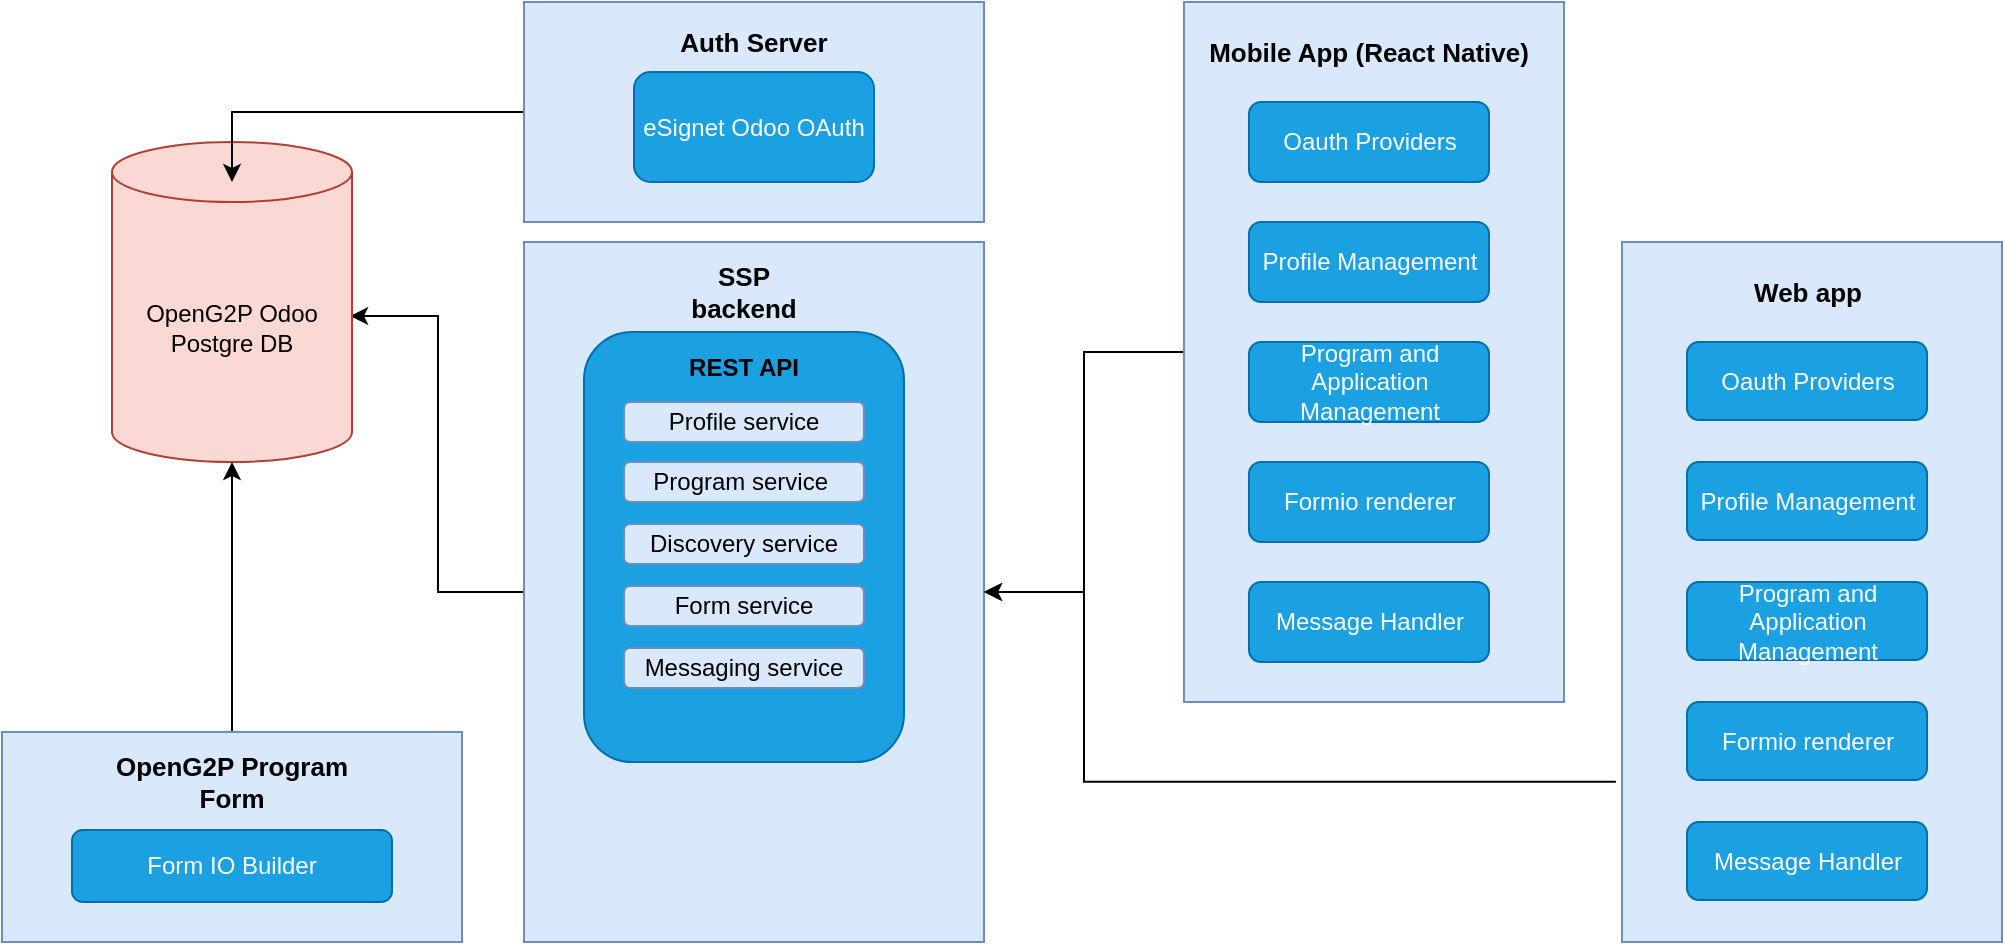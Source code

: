 <mxfile version="21.6.8" type="github">
  <diagram id="DjwuBjzQSKJYnALhCdY3" name="Page-1">
    <mxGraphModel dx="1360" dy="775" grid="1" gridSize="10" guides="1" tooltips="1" connect="1" arrows="1" fold="1" page="1" pageScale="1" pageWidth="1200" pageHeight="1070" math="0" shadow="0">
      <root>
        <mxCell id="0" />
        <mxCell id="1" parent="0" />
        <mxCell id="b1JM1hCjotkIpADGfJ9--21" style="edgeStyle=orthogonalEdgeStyle;rounded=0;orthogonalLoop=1;jettySize=auto;html=1;entryX=0.992;entryY=0.544;entryDx=0;entryDy=0;entryPerimeter=0;" edge="1" parent="1" source="4EAGslu62ZiDNw4BVvQ3-2" target="4EAGslu62ZiDNw4BVvQ3-6">
          <mxGeometry relative="1" as="geometry" />
        </mxCell>
        <mxCell id="4EAGslu62ZiDNw4BVvQ3-2" value="" style="rounded=0;whiteSpace=wrap;html=1;fillColor=#dae8fc;strokeColor=#6c8ebf;" parent="1" vertex="1">
          <mxGeometry x="291" y="160" width="230" height="350" as="geometry" />
        </mxCell>
        <mxCell id="6dZB4tW-6M1oG2YMDY4f-12" value="" style="edgeStyle=orthogonalEdgeStyle;rounded=0;orthogonalLoop=1;jettySize=auto;html=1;" parent="1" source="4EAGslu62ZiDNw4BVvQ3-4" target="4EAGslu62ZiDNw4BVvQ3-2" edge="1">
          <mxGeometry relative="1" as="geometry" />
        </mxCell>
        <mxCell id="4EAGslu62ZiDNw4BVvQ3-4" value="" style="rounded=0;whiteSpace=wrap;html=1;fillColor=#dae8fc;strokeColor=#6c8ebf;" parent="1" vertex="1">
          <mxGeometry x="621" y="40" width="190" height="350" as="geometry" />
        </mxCell>
        <mxCell id="4EAGslu62ZiDNw4BVvQ3-5" value="" style="rounded=0;whiteSpace=wrap;html=1;fillColor=#dae8fc;strokeColor=#6c8ebf;" parent="1" vertex="1">
          <mxGeometry x="840" y="160" width="190" height="350" as="geometry" />
        </mxCell>
        <mxCell id="4EAGslu62ZiDNw4BVvQ3-6" value="OpenG2P Odoo &lt;br&gt;Postgre DB" style="shape=cylinder3;whiteSpace=wrap;html=1;boundedLbl=1;backgroundOutline=1;size=15;fillColor=#fad9d5;strokeColor=#ae4132;" parent="1" vertex="1">
          <mxGeometry x="85" y="110" width="120" height="160" as="geometry" />
        </mxCell>
        <mxCell id="4EAGslu62ZiDNw4BVvQ3-7" value="" style="rounded=1;whiteSpace=wrap;html=1;fillColor=#1ba1e2;strokeColor=#006EAF;fontColor=#ffffff;" parent="1" vertex="1">
          <mxGeometry x="321" y="205" width="160" height="215" as="geometry" />
        </mxCell>
        <mxCell id="4EAGslu62ZiDNw4BVvQ3-9" value="Mobile App (React Native)" style="text;html=1;strokeColor=none;fillColor=none;align=center;verticalAlign=middle;whiteSpace=wrap;rounded=0;fontSize=13;fontStyle=1" parent="1" vertex="1">
          <mxGeometry x="631" y="50" width="165" height="30" as="geometry" />
        </mxCell>
        <mxCell id="4EAGslu62ZiDNw4BVvQ3-10" value="Web app" style="text;html=1;strokeColor=none;fillColor=none;align=center;verticalAlign=middle;whiteSpace=wrap;rounded=0;fontSize=13;fontStyle=1" parent="1" vertex="1">
          <mxGeometry x="902.5" y="170" width="60" height="30" as="geometry" />
        </mxCell>
        <mxCell id="4EAGslu62ZiDNw4BVvQ3-16" value="Formio renderer" style="rounded=1;whiteSpace=wrap;html=1;fillColor=#1ba1e2;strokeColor=#006EAF;fontColor=#ffffff;" parent="1" vertex="1">
          <mxGeometry x="653.5" y="270" width="120" height="40" as="geometry" />
        </mxCell>
        <mxCell id="6dZB4tW-6M1oG2YMDY4f-2" value="SSP backend" style="text;html=1;strokeColor=none;fillColor=none;align=center;verticalAlign=middle;whiteSpace=wrap;rounded=0;fontSize=13;fontStyle=1" parent="1" vertex="1">
          <mxGeometry x="361" y="170" width="80" height="30" as="geometry" />
        </mxCell>
        <mxCell id="b1JM1hCjotkIpADGfJ9--22" style="edgeStyle=orthogonalEdgeStyle;rounded=0;orthogonalLoop=1;jettySize=auto;html=1;entryX=0.5;entryY=1;entryDx=0;entryDy=0;entryPerimeter=0;" edge="1" parent="1" source="6dZB4tW-6M1oG2YMDY4f-3" target="4EAGslu62ZiDNw4BVvQ3-6">
          <mxGeometry relative="1" as="geometry" />
        </mxCell>
        <mxCell id="6dZB4tW-6M1oG2YMDY4f-3" value="" style="rounded=0;whiteSpace=wrap;html=1;fillColor=#dae8fc;strokeColor=#6c8ebf;" parent="1" vertex="1">
          <mxGeometry x="30" y="405" width="230" height="105" as="geometry" />
        </mxCell>
        <mxCell id="6dZB4tW-6M1oG2YMDY4f-5" value="Form IO Builder" style="rounded=1;whiteSpace=wrap;html=1;fillColor=#1ba1e2;strokeColor=#006EAF;fontColor=#ffffff;" parent="1" vertex="1">
          <mxGeometry x="65" y="454" width="160" height="36" as="geometry" />
        </mxCell>
        <mxCell id="6dZB4tW-6M1oG2YMDY4f-6" value="OpenG2P Program Form" style="text;html=1;strokeColor=none;fillColor=none;align=center;verticalAlign=middle;whiteSpace=wrap;rounded=0;fontSize=13;fontStyle=1" parent="1" vertex="1">
          <mxGeometry x="85" y="414.5" width="120" height="30" as="geometry" />
        </mxCell>
        <mxCell id="b1JM1hCjotkIpADGfJ9--19" style="edgeStyle=orthogonalEdgeStyle;rounded=0;orthogonalLoop=1;jettySize=auto;html=1;" edge="1" parent="1" source="6dZB4tW-6M1oG2YMDY4f-7">
          <mxGeometry relative="1" as="geometry">
            <mxPoint x="145" y="130" as="targetPoint" />
            <Array as="points">
              <mxPoint x="145" y="95" />
              <mxPoint x="145" y="130" />
            </Array>
          </mxGeometry>
        </mxCell>
        <mxCell id="6dZB4tW-6M1oG2YMDY4f-7" value="" style="rounded=0;whiteSpace=wrap;html=1;fillColor=#dae8fc;strokeColor=#6c8ebf;" parent="1" vertex="1">
          <mxGeometry x="291" y="40" width="230" height="110" as="geometry" />
        </mxCell>
        <mxCell id="6dZB4tW-6M1oG2YMDY4f-8" value="eSignet Odoo OAuth" style="rounded=1;whiteSpace=wrap;html=1;fillColor=#1ba1e2;strokeColor=#006EAF;fontColor=#ffffff;" parent="1" vertex="1">
          <mxGeometry x="346" y="75" width="120" height="55" as="geometry" />
        </mxCell>
        <mxCell id="6dZB4tW-6M1oG2YMDY4f-10" value="Auth Server" style="text;html=1;strokeColor=none;fillColor=none;align=center;verticalAlign=middle;whiteSpace=wrap;rounded=0;fontSize=13;fontStyle=1" parent="1" vertex="1">
          <mxGeometry x="366" y="45" width="80" height="30" as="geometry" />
        </mxCell>
        <mxCell id="6dZB4tW-6M1oG2YMDY4f-13" value="Oauth Providers" style="rounded=1;whiteSpace=wrap;html=1;fillColor=#1ba1e2;strokeColor=#006EAF;fontColor=#ffffff;" parent="1" vertex="1">
          <mxGeometry x="653.5" y="90" width="120" height="40" as="geometry" />
        </mxCell>
        <mxCell id="6dZB4tW-6M1oG2YMDY4f-14" value="Profile Management" style="rounded=1;whiteSpace=wrap;html=1;fillColor=#1ba1e2;strokeColor=#006EAF;fontColor=#ffffff;" parent="1" vertex="1">
          <mxGeometry x="653.5" y="150" width="120" height="40" as="geometry" />
        </mxCell>
        <mxCell id="6dZB4tW-6M1oG2YMDY4f-15" value="Program and Application Management" style="rounded=1;whiteSpace=wrap;html=1;fillColor=#1ba1e2;strokeColor=#006EAF;fontColor=#ffffff;" parent="1" vertex="1">
          <mxGeometry x="653.5" y="210" width="120" height="40" as="geometry" />
        </mxCell>
        <mxCell id="6dZB4tW-6M1oG2YMDY4f-20" value="" style="edgeStyle=orthogonalEdgeStyle;rounded=0;orthogonalLoop=1;jettySize=auto;html=1;entryX=1;entryY=0.5;entryDx=0;entryDy=0;exitX=-0.016;exitY=0.771;exitDx=0;exitDy=0;exitPerimeter=0;" parent="1" source="4EAGslu62ZiDNw4BVvQ3-5" target="4EAGslu62ZiDNw4BVvQ3-2" edge="1">
          <mxGeometry relative="1" as="geometry">
            <mxPoint x="791" y="580" as="sourcePoint" />
            <mxPoint x="531" y="490" as="targetPoint" />
            <Array as="points">
              <mxPoint x="571" y="430" />
              <mxPoint x="571" y="335" />
            </Array>
          </mxGeometry>
        </mxCell>
        <mxCell id="b1JM1hCjotkIpADGfJ9--1" value="Message Handler" style="rounded=1;whiteSpace=wrap;html=1;fillColor=#1ba1e2;strokeColor=#006EAF;fontColor=#ffffff;" vertex="1" parent="1">
          <mxGeometry x="653.5" y="330" width="120" height="40" as="geometry" />
        </mxCell>
        <mxCell id="b1JM1hCjotkIpADGfJ9--2" value="Formio renderer" style="rounded=1;whiteSpace=wrap;html=1;fillColor=#1ba1e2;strokeColor=#006EAF;fontColor=#ffffff;" vertex="1" parent="1">
          <mxGeometry x="872.5" y="390" width="120" height="39" as="geometry" />
        </mxCell>
        <mxCell id="b1JM1hCjotkIpADGfJ9--3" value="Oauth Providers" style="rounded=1;whiteSpace=wrap;html=1;fillColor=#1ba1e2;strokeColor=#006EAF;fontColor=#ffffff;" vertex="1" parent="1">
          <mxGeometry x="872.5" y="210" width="120" height="39" as="geometry" />
        </mxCell>
        <mxCell id="b1JM1hCjotkIpADGfJ9--4" value="Profile Management" style="rounded=1;whiteSpace=wrap;html=1;fillColor=#1ba1e2;strokeColor=#006EAF;fontColor=#ffffff;" vertex="1" parent="1">
          <mxGeometry x="872.5" y="270" width="120" height="39" as="geometry" />
        </mxCell>
        <mxCell id="b1JM1hCjotkIpADGfJ9--5" value="Program and Application Management" style="rounded=1;whiteSpace=wrap;html=1;fillColor=#1ba1e2;strokeColor=#006EAF;fontColor=#ffffff;" vertex="1" parent="1">
          <mxGeometry x="872.5" y="330" width="120" height="39" as="geometry" />
        </mxCell>
        <mxCell id="b1JM1hCjotkIpADGfJ9--6" value="Message Handler" style="rounded=1;whiteSpace=wrap;html=1;fillColor=#1ba1e2;strokeColor=#006EAF;fontColor=#ffffff;" vertex="1" parent="1">
          <mxGeometry x="872.5" y="450" width="120" height="39" as="geometry" />
        </mxCell>
        <mxCell id="b1JM1hCjotkIpADGfJ9--7" value="REST API" style="text;html=1;strokeColor=none;fillColor=none;align=center;verticalAlign=middle;whiteSpace=wrap;rounded=0;fontStyle=1" vertex="1" parent="1">
          <mxGeometry x="371" y="208" width="60" height="30" as="geometry" />
        </mxCell>
        <mxCell id="b1JM1hCjotkIpADGfJ9--8" value="Profile service" style="rounded=1;whiteSpace=wrap;html=1;fillColor=#dae8fc;strokeColor=#6c8ebf;" vertex="1" parent="1">
          <mxGeometry x="341" y="240" width="120" height="20" as="geometry" />
        </mxCell>
        <mxCell id="b1JM1hCjotkIpADGfJ9--9" value="Program service&amp;nbsp;" style="rounded=1;whiteSpace=wrap;html=1;fillColor=#dae8fc;strokeColor=#6c8ebf;" vertex="1" parent="1">
          <mxGeometry x="341" y="270" width="120" height="20" as="geometry" />
        </mxCell>
        <mxCell id="b1JM1hCjotkIpADGfJ9--10" value="Form service" style="rounded=1;whiteSpace=wrap;html=1;fillColor=#dae8fc;strokeColor=#6c8ebf;" vertex="1" parent="1">
          <mxGeometry x="341" y="332" width="120" height="20" as="geometry" />
        </mxCell>
        <mxCell id="b1JM1hCjotkIpADGfJ9--15" value="Messaging service" style="rounded=1;whiteSpace=wrap;html=1;fillColor=#dae8fc;strokeColor=#6c8ebf;" vertex="1" parent="1">
          <mxGeometry x="341" y="363" width="120" height="20" as="geometry" />
        </mxCell>
        <mxCell id="b1JM1hCjotkIpADGfJ9--18" value="Discovery service" style="rounded=1;whiteSpace=wrap;html=1;fillColor=#dae8fc;strokeColor=#6c8ebf;" vertex="1" parent="1">
          <mxGeometry x="341" y="301" width="120" height="20" as="geometry" />
        </mxCell>
      </root>
    </mxGraphModel>
  </diagram>
</mxfile>
